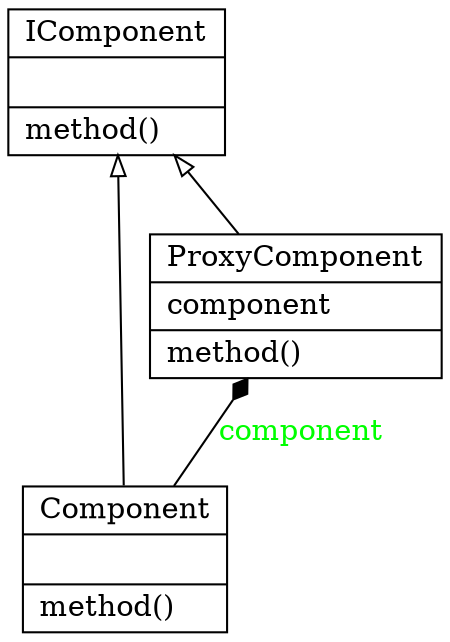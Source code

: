 digraph "classes" {
charset="utf-8"
rankdir=BT
"0" [label="{IComponent|\l|method()\l}", shape="record"];
"1" [label="{Component|\l|method()\l}", shape="record"];
"2" [label="{ProxyComponent|component\l|method()\l}", shape="record"];
"1" -> "0" [arrowhead="empty", arrowtail="none"];
"2" -> "0" [arrowhead="empty", arrowtail="none"];
"1" -> "2" [arrowhead="diamond", arrowtail="none", fontcolor="green", label="component", style="solid"];
}
